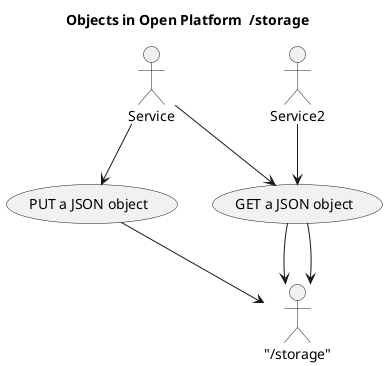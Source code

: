 @startuml
title
    Objects in Open Platform  /storage
end title


/' 
AS a service I can PUT a JSON object in /storage
'/

:Service: --> (PUT a JSON object)
(PUT a JSON object) --> :"/storage":

/'
AS a service I can GET a JSON object from /storage
'/

:Service: --> (GET a JSON object)
(GET a JSON object) --> :"/storage":


/'
AS a secondary service I can GET a JSON object from /storage
'/

:Service2: --> (GET a JSON object)
(GET a JSON object) --> :"/storage":


@enduml
